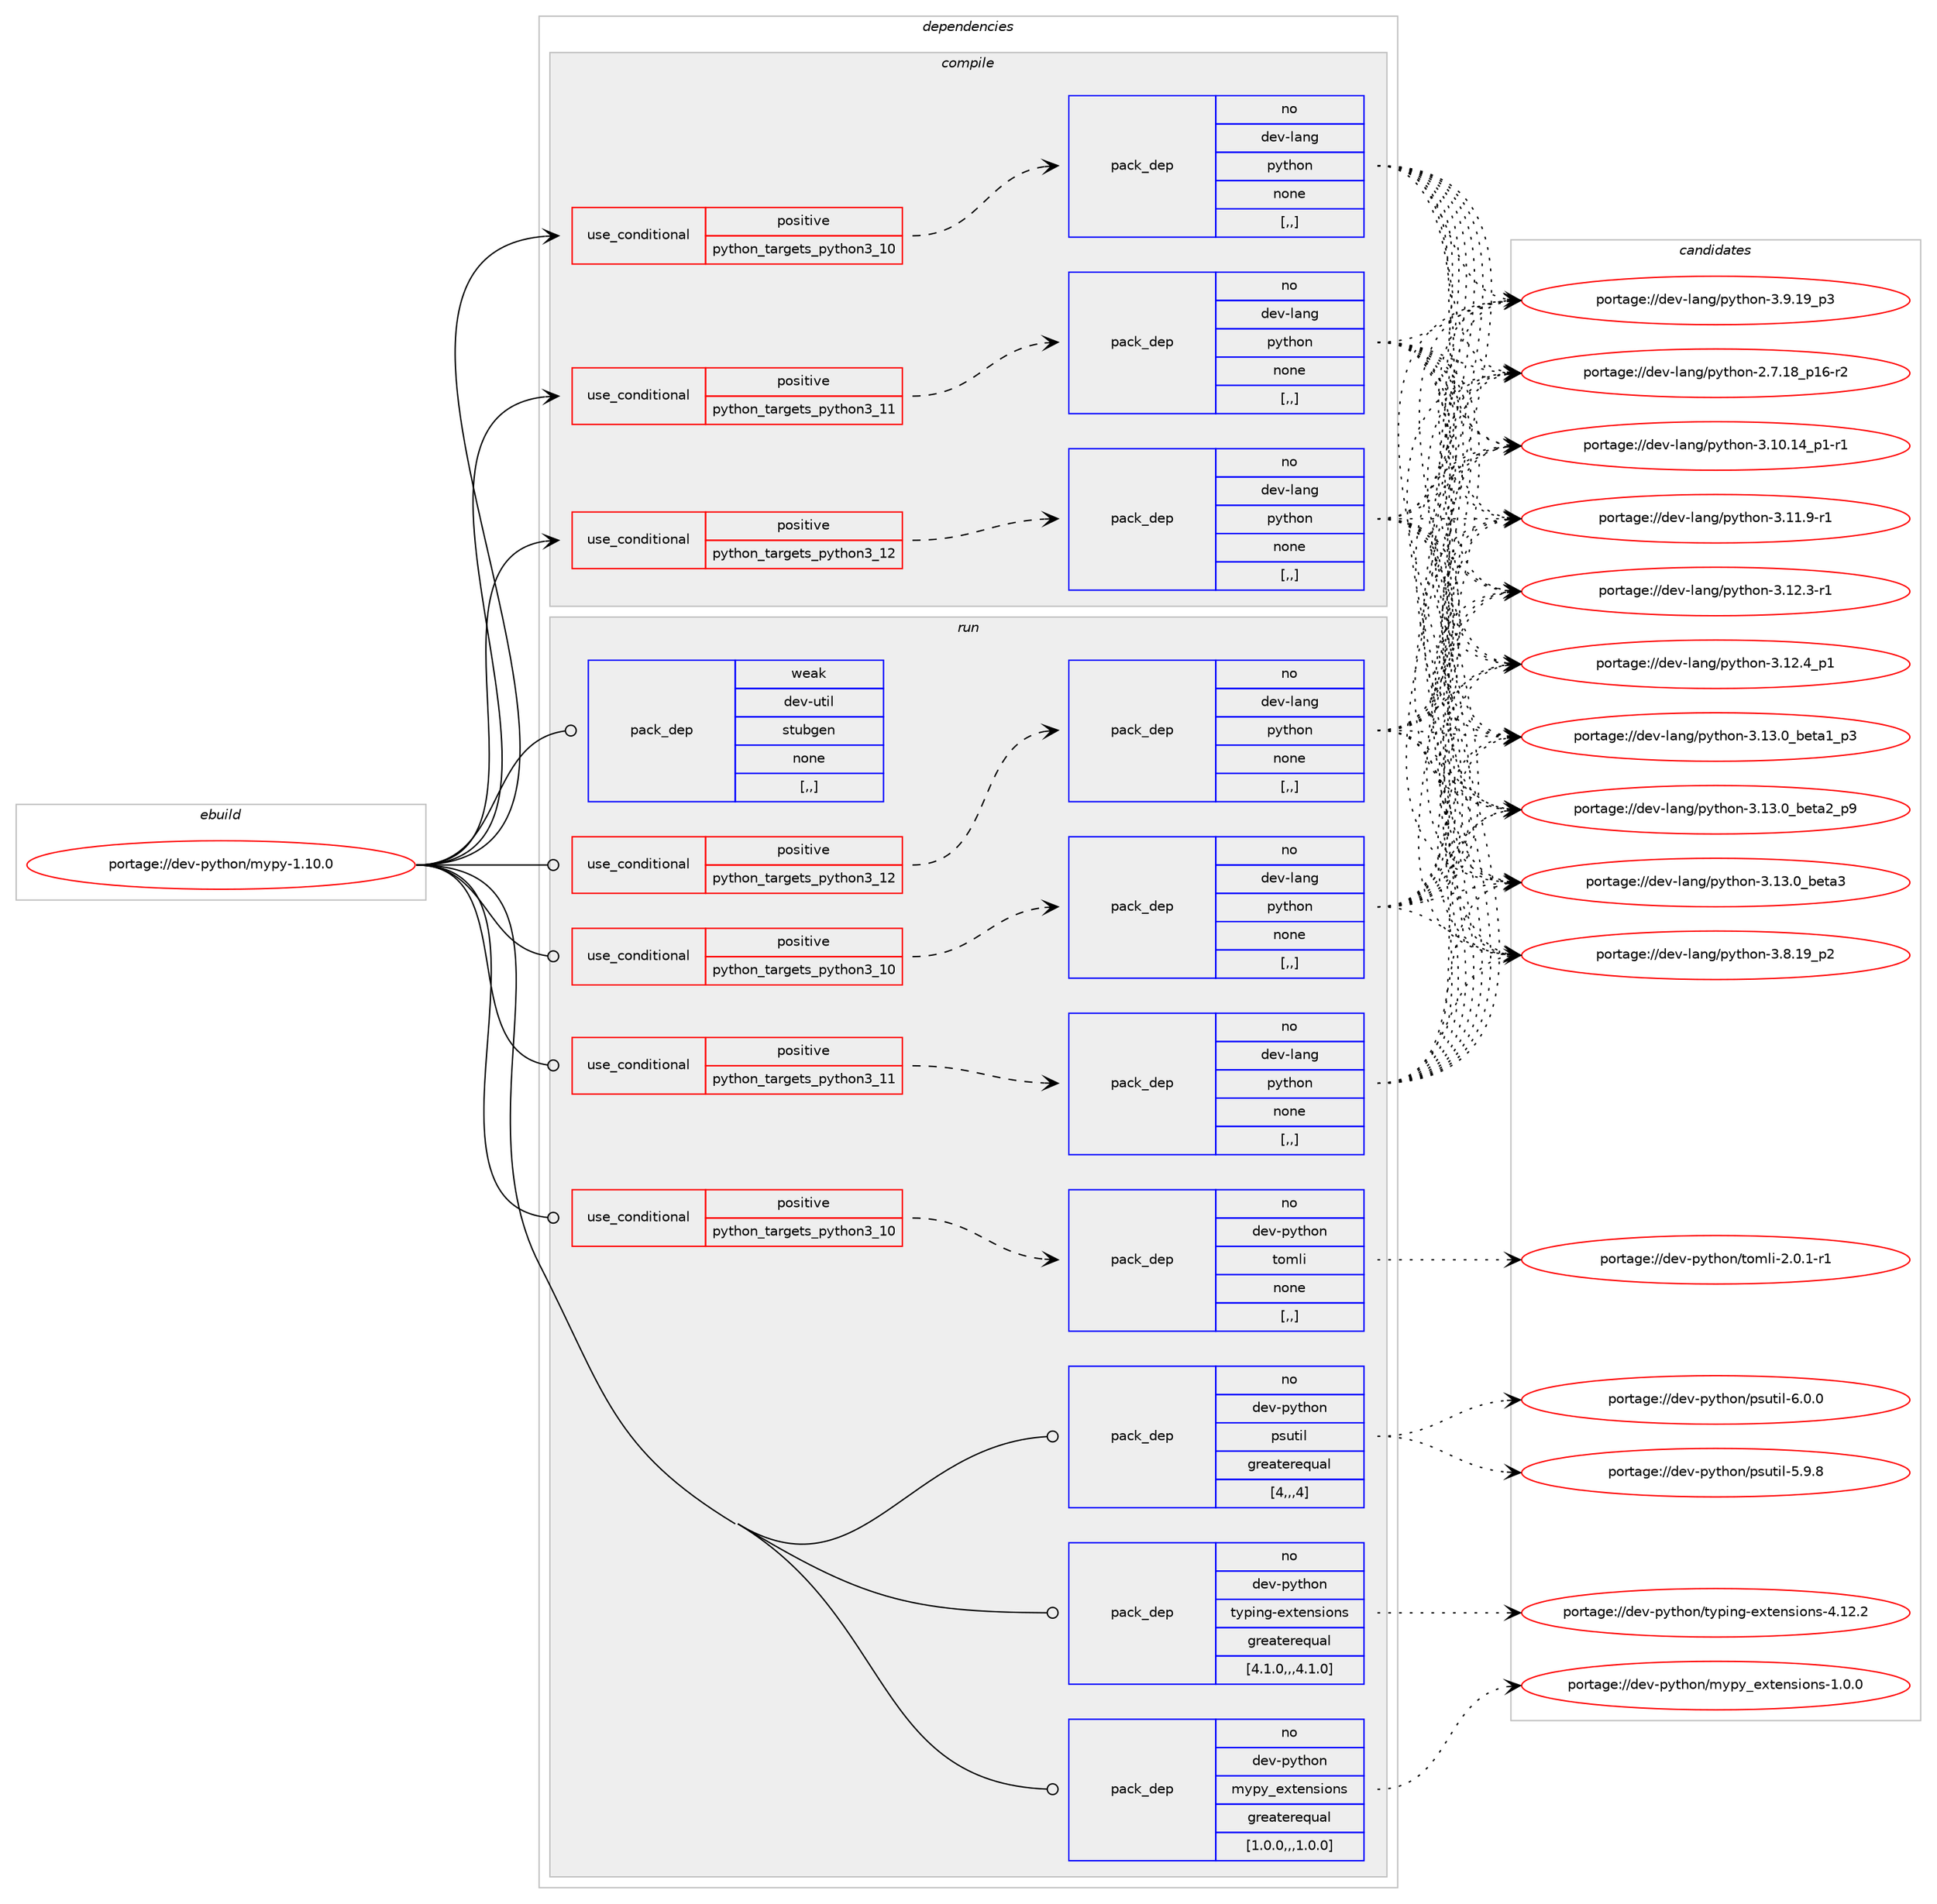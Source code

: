 digraph prolog {

# *************
# Graph options
# *************

newrank=true;
concentrate=true;
compound=true;
graph [rankdir=LR,fontname=Helvetica,fontsize=10,ranksep=1.5];#, ranksep=2.5, nodesep=0.2];
edge  [arrowhead=vee];
node  [fontname=Helvetica,fontsize=10];

# **********
# The ebuild
# **********

subgraph cluster_leftcol {
color=gray;
rank=same;
label=<<i>ebuild</i>>;
id [label="portage://dev-python/mypy-1.10.0", color=red, width=4, href="../dev-python/mypy-1.10.0.svg"];
}

# ****************
# The dependencies
# ****************

subgraph cluster_midcol {
color=gray;
label=<<i>dependencies</i>>;
subgraph cluster_compile {
fillcolor="#eeeeee";
style=filled;
label=<<i>compile</i>>;
subgraph cond34130 {
dependency148603 [label=<<TABLE BORDER="0" CELLBORDER="1" CELLSPACING="0" CELLPADDING="4"><TR><TD ROWSPAN="3" CELLPADDING="10">use_conditional</TD></TR><TR><TD>positive</TD></TR><TR><TD>python_targets_python3_10</TD></TR></TABLE>>, shape=none, color=red];
subgraph pack113258 {
dependency148604 [label=<<TABLE BORDER="0" CELLBORDER="1" CELLSPACING="0" CELLPADDING="4" WIDTH="220"><TR><TD ROWSPAN="6" CELLPADDING="30">pack_dep</TD></TR><TR><TD WIDTH="110">no</TD></TR><TR><TD>dev-lang</TD></TR><TR><TD>python</TD></TR><TR><TD>none</TD></TR><TR><TD>[,,]</TD></TR></TABLE>>, shape=none, color=blue];
}
dependency148603:e -> dependency148604:w [weight=20,style="dashed",arrowhead="vee"];
}
id:e -> dependency148603:w [weight=20,style="solid",arrowhead="vee"];
subgraph cond34131 {
dependency148605 [label=<<TABLE BORDER="0" CELLBORDER="1" CELLSPACING="0" CELLPADDING="4"><TR><TD ROWSPAN="3" CELLPADDING="10">use_conditional</TD></TR><TR><TD>positive</TD></TR><TR><TD>python_targets_python3_11</TD></TR></TABLE>>, shape=none, color=red];
subgraph pack113259 {
dependency148606 [label=<<TABLE BORDER="0" CELLBORDER="1" CELLSPACING="0" CELLPADDING="4" WIDTH="220"><TR><TD ROWSPAN="6" CELLPADDING="30">pack_dep</TD></TR><TR><TD WIDTH="110">no</TD></TR><TR><TD>dev-lang</TD></TR><TR><TD>python</TD></TR><TR><TD>none</TD></TR><TR><TD>[,,]</TD></TR></TABLE>>, shape=none, color=blue];
}
dependency148605:e -> dependency148606:w [weight=20,style="dashed",arrowhead="vee"];
}
id:e -> dependency148605:w [weight=20,style="solid",arrowhead="vee"];
subgraph cond34132 {
dependency148607 [label=<<TABLE BORDER="0" CELLBORDER="1" CELLSPACING="0" CELLPADDING="4"><TR><TD ROWSPAN="3" CELLPADDING="10">use_conditional</TD></TR><TR><TD>positive</TD></TR><TR><TD>python_targets_python3_12</TD></TR></TABLE>>, shape=none, color=red];
subgraph pack113260 {
dependency148608 [label=<<TABLE BORDER="0" CELLBORDER="1" CELLSPACING="0" CELLPADDING="4" WIDTH="220"><TR><TD ROWSPAN="6" CELLPADDING="30">pack_dep</TD></TR><TR><TD WIDTH="110">no</TD></TR><TR><TD>dev-lang</TD></TR><TR><TD>python</TD></TR><TR><TD>none</TD></TR><TR><TD>[,,]</TD></TR></TABLE>>, shape=none, color=blue];
}
dependency148607:e -> dependency148608:w [weight=20,style="dashed",arrowhead="vee"];
}
id:e -> dependency148607:w [weight=20,style="solid",arrowhead="vee"];
}
subgraph cluster_compileandrun {
fillcolor="#eeeeee";
style=filled;
label=<<i>compile and run</i>>;
}
subgraph cluster_run {
fillcolor="#eeeeee";
style=filled;
label=<<i>run</i>>;
subgraph cond34133 {
dependency148609 [label=<<TABLE BORDER="0" CELLBORDER="1" CELLSPACING="0" CELLPADDING="4"><TR><TD ROWSPAN="3" CELLPADDING="10">use_conditional</TD></TR><TR><TD>positive</TD></TR><TR><TD>python_targets_python3_10</TD></TR></TABLE>>, shape=none, color=red];
subgraph pack113261 {
dependency148610 [label=<<TABLE BORDER="0" CELLBORDER="1" CELLSPACING="0" CELLPADDING="4" WIDTH="220"><TR><TD ROWSPAN="6" CELLPADDING="30">pack_dep</TD></TR><TR><TD WIDTH="110">no</TD></TR><TR><TD>dev-lang</TD></TR><TR><TD>python</TD></TR><TR><TD>none</TD></TR><TR><TD>[,,]</TD></TR></TABLE>>, shape=none, color=blue];
}
dependency148609:e -> dependency148610:w [weight=20,style="dashed",arrowhead="vee"];
}
id:e -> dependency148609:w [weight=20,style="solid",arrowhead="odot"];
subgraph cond34134 {
dependency148611 [label=<<TABLE BORDER="0" CELLBORDER="1" CELLSPACING="0" CELLPADDING="4"><TR><TD ROWSPAN="3" CELLPADDING="10">use_conditional</TD></TR><TR><TD>positive</TD></TR><TR><TD>python_targets_python3_10</TD></TR></TABLE>>, shape=none, color=red];
subgraph pack113262 {
dependency148612 [label=<<TABLE BORDER="0" CELLBORDER="1" CELLSPACING="0" CELLPADDING="4" WIDTH="220"><TR><TD ROWSPAN="6" CELLPADDING="30">pack_dep</TD></TR><TR><TD WIDTH="110">no</TD></TR><TR><TD>dev-python</TD></TR><TR><TD>tomli</TD></TR><TR><TD>none</TD></TR><TR><TD>[,,]</TD></TR></TABLE>>, shape=none, color=blue];
}
dependency148611:e -> dependency148612:w [weight=20,style="dashed",arrowhead="vee"];
}
id:e -> dependency148611:w [weight=20,style="solid",arrowhead="odot"];
subgraph cond34135 {
dependency148613 [label=<<TABLE BORDER="0" CELLBORDER="1" CELLSPACING="0" CELLPADDING="4"><TR><TD ROWSPAN="3" CELLPADDING="10">use_conditional</TD></TR><TR><TD>positive</TD></TR><TR><TD>python_targets_python3_11</TD></TR></TABLE>>, shape=none, color=red];
subgraph pack113263 {
dependency148614 [label=<<TABLE BORDER="0" CELLBORDER="1" CELLSPACING="0" CELLPADDING="4" WIDTH="220"><TR><TD ROWSPAN="6" CELLPADDING="30">pack_dep</TD></TR><TR><TD WIDTH="110">no</TD></TR><TR><TD>dev-lang</TD></TR><TR><TD>python</TD></TR><TR><TD>none</TD></TR><TR><TD>[,,]</TD></TR></TABLE>>, shape=none, color=blue];
}
dependency148613:e -> dependency148614:w [weight=20,style="dashed",arrowhead="vee"];
}
id:e -> dependency148613:w [weight=20,style="solid",arrowhead="odot"];
subgraph cond34136 {
dependency148615 [label=<<TABLE BORDER="0" CELLBORDER="1" CELLSPACING="0" CELLPADDING="4"><TR><TD ROWSPAN="3" CELLPADDING="10">use_conditional</TD></TR><TR><TD>positive</TD></TR><TR><TD>python_targets_python3_12</TD></TR></TABLE>>, shape=none, color=red];
subgraph pack113264 {
dependency148616 [label=<<TABLE BORDER="0" CELLBORDER="1" CELLSPACING="0" CELLPADDING="4" WIDTH="220"><TR><TD ROWSPAN="6" CELLPADDING="30">pack_dep</TD></TR><TR><TD WIDTH="110">no</TD></TR><TR><TD>dev-lang</TD></TR><TR><TD>python</TD></TR><TR><TD>none</TD></TR><TR><TD>[,,]</TD></TR></TABLE>>, shape=none, color=blue];
}
dependency148615:e -> dependency148616:w [weight=20,style="dashed",arrowhead="vee"];
}
id:e -> dependency148615:w [weight=20,style="solid",arrowhead="odot"];
subgraph pack113265 {
dependency148617 [label=<<TABLE BORDER="0" CELLBORDER="1" CELLSPACING="0" CELLPADDING="4" WIDTH="220"><TR><TD ROWSPAN="6" CELLPADDING="30">pack_dep</TD></TR><TR><TD WIDTH="110">no</TD></TR><TR><TD>dev-python</TD></TR><TR><TD>mypy_extensions</TD></TR><TR><TD>greaterequal</TD></TR><TR><TD>[1.0.0,,,1.0.0]</TD></TR></TABLE>>, shape=none, color=blue];
}
id:e -> dependency148617:w [weight=20,style="solid",arrowhead="odot"];
subgraph pack113266 {
dependency148618 [label=<<TABLE BORDER="0" CELLBORDER="1" CELLSPACING="0" CELLPADDING="4" WIDTH="220"><TR><TD ROWSPAN="6" CELLPADDING="30">pack_dep</TD></TR><TR><TD WIDTH="110">no</TD></TR><TR><TD>dev-python</TD></TR><TR><TD>psutil</TD></TR><TR><TD>greaterequal</TD></TR><TR><TD>[4,,,4]</TD></TR></TABLE>>, shape=none, color=blue];
}
id:e -> dependency148618:w [weight=20,style="solid",arrowhead="odot"];
subgraph pack113267 {
dependency148619 [label=<<TABLE BORDER="0" CELLBORDER="1" CELLSPACING="0" CELLPADDING="4" WIDTH="220"><TR><TD ROWSPAN="6" CELLPADDING="30">pack_dep</TD></TR><TR><TD WIDTH="110">no</TD></TR><TR><TD>dev-python</TD></TR><TR><TD>typing-extensions</TD></TR><TR><TD>greaterequal</TD></TR><TR><TD>[4.1.0,,,4.1.0]</TD></TR></TABLE>>, shape=none, color=blue];
}
id:e -> dependency148619:w [weight=20,style="solid",arrowhead="odot"];
subgraph pack113268 {
dependency148620 [label=<<TABLE BORDER="0" CELLBORDER="1" CELLSPACING="0" CELLPADDING="4" WIDTH="220"><TR><TD ROWSPAN="6" CELLPADDING="30">pack_dep</TD></TR><TR><TD WIDTH="110">weak</TD></TR><TR><TD>dev-util</TD></TR><TR><TD>stubgen</TD></TR><TR><TD>none</TD></TR><TR><TD>[,,]</TD></TR></TABLE>>, shape=none, color=blue];
}
id:e -> dependency148620:w [weight=20,style="solid",arrowhead="odot"];
}
}

# **************
# The candidates
# **************

subgraph cluster_choices {
rank=same;
color=gray;
label=<<i>candidates</i>>;

subgraph choice113258 {
color=black;
nodesep=1;
choice100101118451089711010347112121116104111110455046554649569511249544511450 [label="portage://dev-lang/python-2.7.18_p16-r2", color=red, width=4,href="../dev-lang/python-2.7.18_p16-r2.svg"];
choice100101118451089711010347112121116104111110455146494846495295112494511449 [label="portage://dev-lang/python-3.10.14_p1-r1", color=red, width=4,href="../dev-lang/python-3.10.14_p1-r1.svg"];
choice100101118451089711010347112121116104111110455146494946574511449 [label="portage://dev-lang/python-3.11.9-r1", color=red, width=4,href="../dev-lang/python-3.11.9-r1.svg"];
choice100101118451089711010347112121116104111110455146495046514511449 [label="portage://dev-lang/python-3.12.3-r1", color=red, width=4,href="../dev-lang/python-3.12.3-r1.svg"];
choice100101118451089711010347112121116104111110455146495046529511249 [label="portage://dev-lang/python-3.12.4_p1", color=red, width=4,href="../dev-lang/python-3.12.4_p1.svg"];
choice10010111845108971101034711212111610411111045514649514648959810111697499511251 [label="portage://dev-lang/python-3.13.0_beta1_p3", color=red, width=4,href="../dev-lang/python-3.13.0_beta1_p3.svg"];
choice10010111845108971101034711212111610411111045514649514648959810111697509511257 [label="portage://dev-lang/python-3.13.0_beta2_p9", color=red, width=4,href="../dev-lang/python-3.13.0_beta2_p9.svg"];
choice1001011184510897110103471121211161041111104551464951464895981011169751 [label="portage://dev-lang/python-3.13.0_beta3", color=red, width=4,href="../dev-lang/python-3.13.0_beta3.svg"];
choice100101118451089711010347112121116104111110455146564649579511250 [label="portage://dev-lang/python-3.8.19_p2", color=red, width=4,href="../dev-lang/python-3.8.19_p2.svg"];
choice100101118451089711010347112121116104111110455146574649579511251 [label="portage://dev-lang/python-3.9.19_p3", color=red, width=4,href="../dev-lang/python-3.9.19_p3.svg"];
dependency148604:e -> choice100101118451089711010347112121116104111110455046554649569511249544511450:w [style=dotted,weight="100"];
dependency148604:e -> choice100101118451089711010347112121116104111110455146494846495295112494511449:w [style=dotted,weight="100"];
dependency148604:e -> choice100101118451089711010347112121116104111110455146494946574511449:w [style=dotted,weight="100"];
dependency148604:e -> choice100101118451089711010347112121116104111110455146495046514511449:w [style=dotted,weight="100"];
dependency148604:e -> choice100101118451089711010347112121116104111110455146495046529511249:w [style=dotted,weight="100"];
dependency148604:e -> choice10010111845108971101034711212111610411111045514649514648959810111697499511251:w [style=dotted,weight="100"];
dependency148604:e -> choice10010111845108971101034711212111610411111045514649514648959810111697509511257:w [style=dotted,weight="100"];
dependency148604:e -> choice1001011184510897110103471121211161041111104551464951464895981011169751:w [style=dotted,weight="100"];
dependency148604:e -> choice100101118451089711010347112121116104111110455146564649579511250:w [style=dotted,weight="100"];
dependency148604:e -> choice100101118451089711010347112121116104111110455146574649579511251:w [style=dotted,weight="100"];
}
subgraph choice113259 {
color=black;
nodesep=1;
choice100101118451089711010347112121116104111110455046554649569511249544511450 [label="portage://dev-lang/python-2.7.18_p16-r2", color=red, width=4,href="../dev-lang/python-2.7.18_p16-r2.svg"];
choice100101118451089711010347112121116104111110455146494846495295112494511449 [label="portage://dev-lang/python-3.10.14_p1-r1", color=red, width=4,href="../dev-lang/python-3.10.14_p1-r1.svg"];
choice100101118451089711010347112121116104111110455146494946574511449 [label="portage://dev-lang/python-3.11.9-r1", color=red, width=4,href="../dev-lang/python-3.11.9-r1.svg"];
choice100101118451089711010347112121116104111110455146495046514511449 [label="portage://dev-lang/python-3.12.3-r1", color=red, width=4,href="../dev-lang/python-3.12.3-r1.svg"];
choice100101118451089711010347112121116104111110455146495046529511249 [label="portage://dev-lang/python-3.12.4_p1", color=red, width=4,href="../dev-lang/python-3.12.4_p1.svg"];
choice10010111845108971101034711212111610411111045514649514648959810111697499511251 [label="portage://dev-lang/python-3.13.0_beta1_p3", color=red, width=4,href="../dev-lang/python-3.13.0_beta1_p3.svg"];
choice10010111845108971101034711212111610411111045514649514648959810111697509511257 [label="portage://dev-lang/python-3.13.0_beta2_p9", color=red, width=4,href="../dev-lang/python-3.13.0_beta2_p9.svg"];
choice1001011184510897110103471121211161041111104551464951464895981011169751 [label="portage://dev-lang/python-3.13.0_beta3", color=red, width=4,href="../dev-lang/python-3.13.0_beta3.svg"];
choice100101118451089711010347112121116104111110455146564649579511250 [label="portage://dev-lang/python-3.8.19_p2", color=red, width=4,href="../dev-lang/python-3.8.19_p2.svg"];
choice100101118451089711010347112121116104111110455146574649579511251 [label="portage://dev-lang/python-3.9.19_p3", color=red, width=4,href="../dev-lang/python-3.9.19_p3.svg"];
dependency148606:e -> choice100101118451089711010347112121116104111110455046554649569511249544511450:w [style=dotted,weight="100"];
dependency148606:e -> choice100101118451089711010347112121116104111110455146494846495295112494511449:w [style=dotted,weight="100"];
dependency148606:e -> choice100101118451089711010347112121116104111110455146494946574511449:w [style=dotted,weight="100"];
dependency148606:e -> choice100101118451089711010347112121116104111110455146495046514511449:w [style=dotted,weight="100"];
dependency148606:e -> choice100101118451089711010347112121116104111110455146495046529511249:w [style=dotted,weight="100"];
dependency148606:e -> choice10010111845108971101034711212111610411111045514649514648959810111697499511251:w [style=dotted,weight="100"];
dependency148606:e -> choice10010111845108971101034711212111610411111045514649514648959810111697509511257:w [style=dotted,weight="100"];
dependency148606:e -> choice1001011184510897110103471121211161041111104551464951464895981011169751:w [style=dotted,weight="100"];
dependency148606:e -> choice100101118451089711010347112121116104111110455146564649579511250:w [style=dotted,weight="100"];
dependency148606:e -> choice100101118451089711010347112121116104111110455146574649579511251:w [style=dotted,weight="100"];
}
subgraph choice113260 {
color=black;
nodesep=1;
choice100101118451089711010347112121116104111110455046554649569511249544511450 [label="portage://dev-lang/python-2.7.18_p16-r2", color=red, width=4,href="../dev-lang/python-2.7.18_p16-r2.svg"];
choice100101118451089711010347112121116104111110455146494846495295112494511449 [label="portage://dev-lang/python-3.10.14_p1-r1", color=red, width=4,href="../dev-lang/python-3.10.14_p1-r1.svg"];
choice100101118451089711010347112121116104111110455146494946574511449 [label="portage://dev-lang/python-3.11.9-r1", color=red, width=4,href="../dev-lang/python-3.11.9-r1.svg"];
choice100101118451089711010347112121116104111110455146495046514511449 [label="portage://dev-lang/python-3.12.3-r1", color=red, width=4,href="../dev-lang/python-3.12.3-r1.svg"];
choice100101118451089711010347112121116104111110455146495046529511249 [label="portage://dev-lang/python-3.12.4_p1", color=red, width=4,href="../dev-lang/python-3.12.4_p1.svg"];
choice10010111845108971101034711212111610411111045514649514648959810111697499511251 [label="portage://dev-lang/python-3.13.0_beta1_p3", color=red, width=4,href="../dev-lang/python-3.13.0_beta1_p3.svg"];
choice10010111845108971101034711212111610411111045514649514648959810111697509511257 [label="portage://dev-lang/python-3.13.0_beta2_p9", color=red, width=4,href="../dev-lang/python-3.13.0_beta2_p9.svg"];
choice1001011184510897110103471121211161041111104551464951464895981011169751 [label="portage://dev-lang/python-3.13.0_beta3", color=red, width=4,href="../dev-lang/python-3.13.0_beta3.svg"];
choice100101118451089711010347112121116104111110455146564649579511250 [label="portage://dev-lang/python-3.8.19_p2", color=red, width=4,href="../dev-lang/python-3.8.19_p2.svg"];
choice100101118451089711010347112121116104111110455146574649579511251 [label="portage://dev-lang/python-3.9.19_p3", color=red, width=4,href="../dev-lang/python-3.9.19_p3.svg"];
dependency148608:e -> choice100101118451089711010347112121116104111110455046554649569511249544511450:w [style=dotted,weight="100"];
dependency148608:e -> choice100101118451089711010347112121116104111110455146494846495295112494511449:w [style=dotted,weight="100"];
dependency148608:e -> choice100101118451089711010347112121116104111110455146494946574511449:w [style=dotted,weight="100"];
dependency148608:e -> choice100101118451089711010347112121116104111110455146495046514511449:w [style=dotted,weight="100"];
dependency148608:e -> choice100101118451089711010347112121116104111110455146495046529511249:w [style=dotted,weight="100"];
dependency148608:e -> choice10010111845108971101034711212111610411111045514649514648959810111697499511251:w [style=dotted,weight="100"];
dependency148608:e -> choice10010111845108971101034711212111610411111045514649514648959810111697509511257:w [style=dotted,weight="100"];
dependency148608:e -> choice1001011184510897110103471121211161041111104551464951464895981011169751:w [style=dotted,weight="100"];
dependency148608:e -> choice100101118451089711010347112121116104111110455146564649579511250:w [style=dotted,weight="100"];
dependency148608:e -> choice100101118451089711010347112121116104111110455146574649579511251:w [style=dotted,weight="100"];
}
subgraph choice113261 {
color=black;
nodesep=1;
choice100101118451089711010347112121116104111110455046554649569511249544511450 [label="portage://dev-lang/python-2.7.18_p16-r2", color=red, width=4,href="../dev-lang/python-2.7.18_p16-r2.svg"];
choice100101118451089711010347112121116104111110455146494846495295112494511449 [label="portage://dev-lang/python-3.10.14_p1-r1", color=red, width=4,href="../dev-lang/python-3.10.14_p1-r1.svg"];
choice100101118451089711010347112121116104111110455146494946574511449 [label="portage://dev-lang/python-3.11.9-r1", color=red, width=4,href="../dev-lang/python-3.11.9-r1.svg"];
choice100101118451089711010347112121116104111110455146495046514511449 [label="portage://dev-lang/python-3.12.3-r1", color=red, width=4,href="../dev-lang/python-3.12.3-r1.svg"];
choice100101118451089711010347112121116104111110455146495046529511249 [label="portage://dev-lang/python-3.12.4_p1", color=red, width=4,href="../dev-lang/python-3.12.4_p1.svg"];
choice10010111845108971101034711212111610411111045514649514648959810111697499511251 [label="portage://dev-lang/python-3.13.0_beta1_p3", color=red, width=4,href="../dev-lang/python-3.13.0_beta1_p3.svg"];
choice10010111845108971101034711212111610411111045514649514648959810111697509511257 [label="portage://dev-lang/python-3.13.0_beta2_p9", color=red, width=4,href="../dev-lang/python-3.13.0_beta2_p9.svg"];
choice1001011184510897110103471121211161041111104551464951464895981011169751 [label="portage://dev-lang/python-3.13.0_beta3", color=red, width=4,href="../dev-lang/python-3.13.0_beta3.svg"];
choice100101118451089711010347112121116104111110455146564649579511250 [label="portage://dev-lang/python-3.8.19_p2", color=red, width=4,href="../dev-lang/python-3.8.19_p2.svg"];
choice100101118451089711010347112121116104111110455146574649579511251 [label="portage://dev-lang/python-3.9.19_p3", color=red, width=4,href="../dev-lang/python-3.9.19_p3.svg"];
dependency148610:e -> choice100101118451089711010347112121116104111110455046554649569511249544511450:w [style=dotted,weight="100"];
dependency148610:e -> choice100101118451089711010347112121116104111110455146494846495295112494511449:w [style=dotted,weight="100"];
dependency148610:e -> choice100101118451089711010347112121116104111110455146494946574511449:w [style=dotted,weight="100"];
dependency148610:e -> choice100101118451089711010347112121116104111110455146495046514511449:w [style=dotted,weight="100"];
dependency148610:e -> choice100101118451089711010347112121116104111110455146495046529511249:w [style=dotted,weight="100"];
dependency148610:e -> choice10010111845108971101034711212111610411111045514649514648959810111697499511251:w [style=dotted,weight="100"];
dependency148610:e -> choice10010111845108971101034711212111610411111045514649514648959810111697509511257:w [style=dotted,weight="100"];
dependency148610:e -> choice1001011184510897110103471121211161041111104551464951464895981011169751:w [style=dotted,weight="100"];
dependency148610:e -> choice100101118451089711010347112121116104111110455146564649579511250:w [style=dotted,weight="100"];
dependency148610:e -> choice100101118451089711010347112121116104111110455146574649579511251:w [style=dotted,weight="100"];
}
subgraph choice113262 {
color=black;
nodesep=1;
choice10010111845112121116104111110471161111091081054550464846494511449 [label="portage://dev-python/tomli-2.0.1-r1", color=red, width=4,href="../dev-python/tomli-2.0.1-r1.svg"];
dependency148612:e -> choice10010111845112121116104111110471161111091081054550464846494511449:w [style=dotted,weight="100"];
}
subgraph choice113263 {
color=black;
nodesep=1;
choice100101118451089711010347112121116104111110455046554649569511249544511450 [label="portage://dev-lang/python-2.7.18_p16-r2", color=red, width=4,href="../dev-lang/python-2.7.18_p16-r2.svg"];
choice100101118451089711010347112121116104111110455146494846495295112494511449 [label="portage://dev-lang/python-3.10.14_p1-r1", color=red, width=4,href="../dev-lang/python-3.10.14_p1-r1.svg"];
choice100101118451089711010347112121116104111110455146494946574511449 [label="portage://dev-lang/python-3.11.9-r1", color=red, width=4,href="../dev-lang/python-3.11.9-r1.svg"];
choice100101118451089711010347112121116104111110455146495046514511449 [label="portage://dev-lang/python-3.12.3-r1", color=red, width=4,href="../dev-lang/python-3.12.3-r1.svg"];
choice100101118451089711010347112121116104111110455146495046529511249 [label="portage://dev-lang/python-3.12.4_p1", color=red, width=4,href="../dev-lang/python-3.12.4_p1.svg"];
choice10010111845108971101034711212111610411111045514649514648959810111697499511251 [label="portage://dev-lang/python-3.13.0_beta1_p3", color=red, width=4,href="../dev-lang/python-3.13.0_beta1_p3.svg"];
choice10010111845108971101034711212111610411111045514649514648959810111697509511257 [label="portage://dev-lang/python-3.13.0_beta2_p9", color=red, width=4,href="../dev-lang/python-3.13.0_beta2_p9.svg"];
choice1001011184510897110103471121211161041111104551464951464895981011169751 [label="portage://dev-lang/python-3.13.0_beta3", color=red, width=4,href="../dev-lang/python-3.13.0_beta3.svg"];
choice100101118451089711010347112121116104111110455146564649579511250 [label="portage://dev-lang/python-3.8.19_p2", color=red, width=4,href="../dev-lang/python-3.8.19_p2.svg"];
choice100101118451089711010347112121116104111110455146574649579511251 [label="portage://dev-lang/python-3.9.19_p3", color=red, width=4,href="../dev-lang/python-3.9.19_p3.svg"];
dependency148614:e -> choice100101118451089711010347112121116104111110455046554649569511249544511450:w [style=dotted,weight="100"];
dependency148614:e -> choice100101118451089711010347112121116104111110455146494846495295112494511449:w [style=dotted,weight="100"];
dependency148614:e -> choice100101118451089711010347112121116104111110455146494946574511449:w [style=dotted,weight="100"];
dependency148614:e -> choice100101118451089711010347112121116104111110455146495046514511449:w [style=dotted,weight="100"];
dependency148614:e -> choice100101118451089711010347112121116104111110455146495046529511249:w [style=dotted,weight="100"];
dependency148614:e -> choice10010111845108971101034711212111610411111045514649514648959810111697499511251:w [style=dotted,weight="100"];
dependency148614:e -> choice10010111845108971101034711212111610411111045514649514648959810111697509511257:w [style=dotted,weight="100"];
dependency148614:e -> choice1001011184510897110103471121211161041111104551464951464895981011169751:w [style=dotted,weight="100"];
dependency148614:e -> choice100101118451089711010347112121116104111110455146564649579511250:w [style=dotted,weight="100"];
dependency148614:e -> choice100101118451089711010347112121116104111110455146574649579511251:w [style=dotted,weight="100"];
}
subgraph choice113264 {
color=black;
nodesep=1;
choice100101118451089711010347112121116104111110455046554649569511249544511450 [label="portage://dev-lang/python-2.7.18_p16-r2", color=red, width=4,href="../dev-lang/python-2.7.18_p16-r2.svg"];
choice100101118451089711010347112121116104111110455146494846495295112494511449 [label="portage://dev-lang/python-3.10.14_p1-r1", color=red, width=4,href="../dev-lang/python-3.10.14_p1-r1.svg"];
choice100101118451089711010347112121116104111110455146494946574511449 [label="portage://dev-lang/python-3.11.9-r1", color=red, width=4,href="../dev-lang/python-3.11.9-r1.svg"];
choice100101118451089711010347112121116104111110455146495046514511449 [label="portage://dev-lang/python-3.12.3-r1", color=red, width=4,href="../dev-lang/python-3.12.3-r1.svg"];
choice100101118451089711010347112121116104111110455146495046529511249 [label="portage://dev-lang/python-3.12.4_p1", color=red, width=4,href="../dev-lang/python-3.12.4_p1.svg"];
choice10010111845108971101034711212111610411111045514649514648959810111697499511251 [label="portage://dev-lang/python-3.13.0_beta1_p3", color=red, width=4,href="../dev-lang/python-3.13.0_beta1_p3.svg"];
choice10010111845108971101034711212111610411111045514649514648959810111697509511257 [label="portage://dev-lang/python-3.13.0_beta2_p9", color=red, width=4,href="../dev-lang/python-3.13.0_beta2_p9.svg"];
choice1001011184510897110103471121211161041111104551464951464895981011169751 [label="portage://dev-lang/python-3.13.0_beta3", color=red, width=4,href="../dev-lang/python-3.13.0_beta3.svg"];
choice100101118451089711010347112121116104111110455146564649579511250 [label="portage://dev-lang/python-3.8.19_p2", color=red, width=4,href="../dev-lang/python-3.8.19_p2.svg"];
choice100101118451089711010347112121116104111110455146574649579511251 [label="portage://dev-lang/python-3.9.19_p3", color=red, width=4,href="../dev-lang/python-3.9.19_p3.svg"];
dependency148616:e -> choice100101118451089711010347112121116104111110455046554649569511249544511450:w [style=dotted,weight="100"];
dependency148616:e -> choice100101118451089711010347112121116104111110455146494846495295112494511449:w [style=dotted,weight="100"];
dependency148616:e -> choice100101118451089711010347112121116104111110455146494946574511449:w [style=dotted,weight="100"];
dependency148616:e -> choice100101118451089711010347112121116104111110455146495046514511449:w [style=dotted,weight="100"];
dependency148616:e -> choice100101118451089711010347112121116104111110455146495046529511249:w [style=dotted,weight="100"];
dependency148616:e -> choice10010111845108971101034711212111610411111045514649514648959810111697499511251:w [style=dotted,weight="100"];
dependency148616:e -> choice10010111845108971101034711212111610411111045514649514648959810111697509511257:w [style=dotted,weight="100"];
dependency148616:e -> choice1001011184510897110103471121211161041111104551464951464895981011169751:w [style=dotted,weight="100"];
dependency148616:e -> choice100101118451089711010347112121116104111110455146564649579511250:w [style=dotted,weight="100"];
dependency148616:e -> choice100101118451089711010347112121116104111110455146574649579511251:w [style=dotted,weight="100"];
}
subgraph choice113265 {
color=black;
nodesep=1;
choice100101118451121211161041111104710912111212195101120116101110115105111110115454946484648 [label="portage://dev-python/mypy_extensions-1.0.0", color=red, width=4,href="../dev-python/mypy_extensions-1.0.0.svg"];
dependency148617:e -> choice100101118451121211161041111104710912111212195101120116101110115105111110115454946484648:w [style=dotted,weight="100"];
}
subgraph choice113266 {
color=black;
nodesep=1;
choice1001011184511212111610411111047112115117116105108455346574656 [label="portage://dev-python/psutil-5.9.8", color=red, width=4,href="../dev-python/psutil-5.9.8.svg"];
choice1001011184511212111610411111047112115117116105108455446484648 [label="portage://dev-python/psutil-6.0.0", color=red, width=4,href="../dev-python/psutil-6.0.0.svg"];
dependency148618:e -> choice1001011184511212111610411111047112115117116105108455346574656:w [style=dotted,weight="100"];
dependency148618:e -> choice1001011184511212111610411111047112115117116105108455446484648:w [style=dotted,weight="100"];
}
subgraph choice113267 {
color=black;
nodesep=1;
choice10010111845112121116104111110471161211121051101034510112011610111011510511111011545524649504650 [label="portage://dev-python/typing-extensions-4.12.2", color=red, width=4,href="../dev-python/typing-extensions-4.12.2.svg"];
dependency148619:e -> choice10010111845112121116104111110471161211121051101034510112011610111011510511111011545524649504650:w [style=dotted,weight="100"];
}
subgraph choice113268 {
color=black;
nodesep=1;
}
}

}
